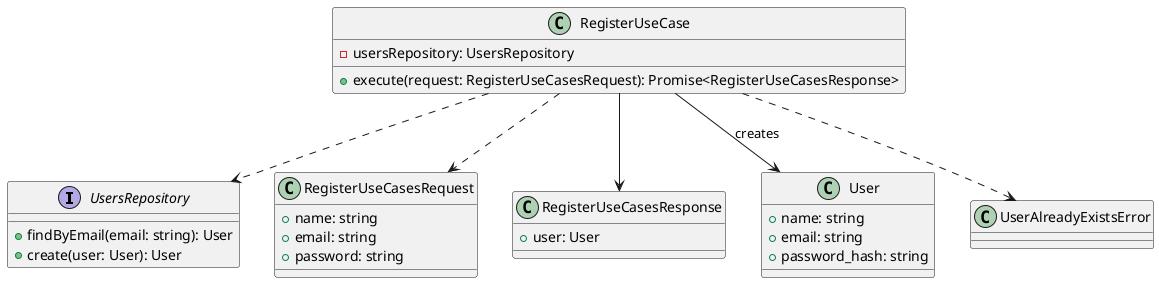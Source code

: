 @startuml

interface UsersRepository {
  +findByEmail(email: string): User
  +create(user: User): User
}

class RegisterUseCasesRequest {
  +name: string
  +email: string
  +password: string
}

class RegisterUseCasesResponse {
  +user: User
}

class User {
  +name: string
  +email: string
  +password_hash: string
}

class UserAlreadyExistsError

class RegisterUseCase {
  -usersRepository: UsersRepository
  +execute(request: RegisterUseCasesRequest): Promise<RegisterUseCasesResponse>
}

RegisterUseCase ..> UsersRepository
RegisterUseCase --> User : creates
RegisterUseCase ..> RegisterUseCasesRequest
RegisterUseCase --> RegisterUseCasesResponse
RegisterUseCase ..> UserAlreadyExistsError

@enduml
